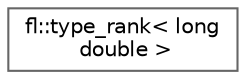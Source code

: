 digraph "Graphical Class Hierarchy"
{
 // INTERACTIVE_SVG=YES
 // LATEX_PDF_SIZE
  bgcolor="transparent";
  edge [fontname=Helvetica,fontsize=10,labelfontname=Helvetica,labelfontsize=10];
  node [fontname=Helvetica,fontsize=10,shape=box,height=0.2,width=0.4];
  rankdir="LR";
  Node0 [id="Node000000",label="fl::type_rank\< long\l double \>",height=0.2,width=0.4,color="grey40", fillcolor="white", style="filled",URL="$df/d65/structfl_1_1type__rank_3_01long_01double_01_4.html",tooltip=" "];
}
